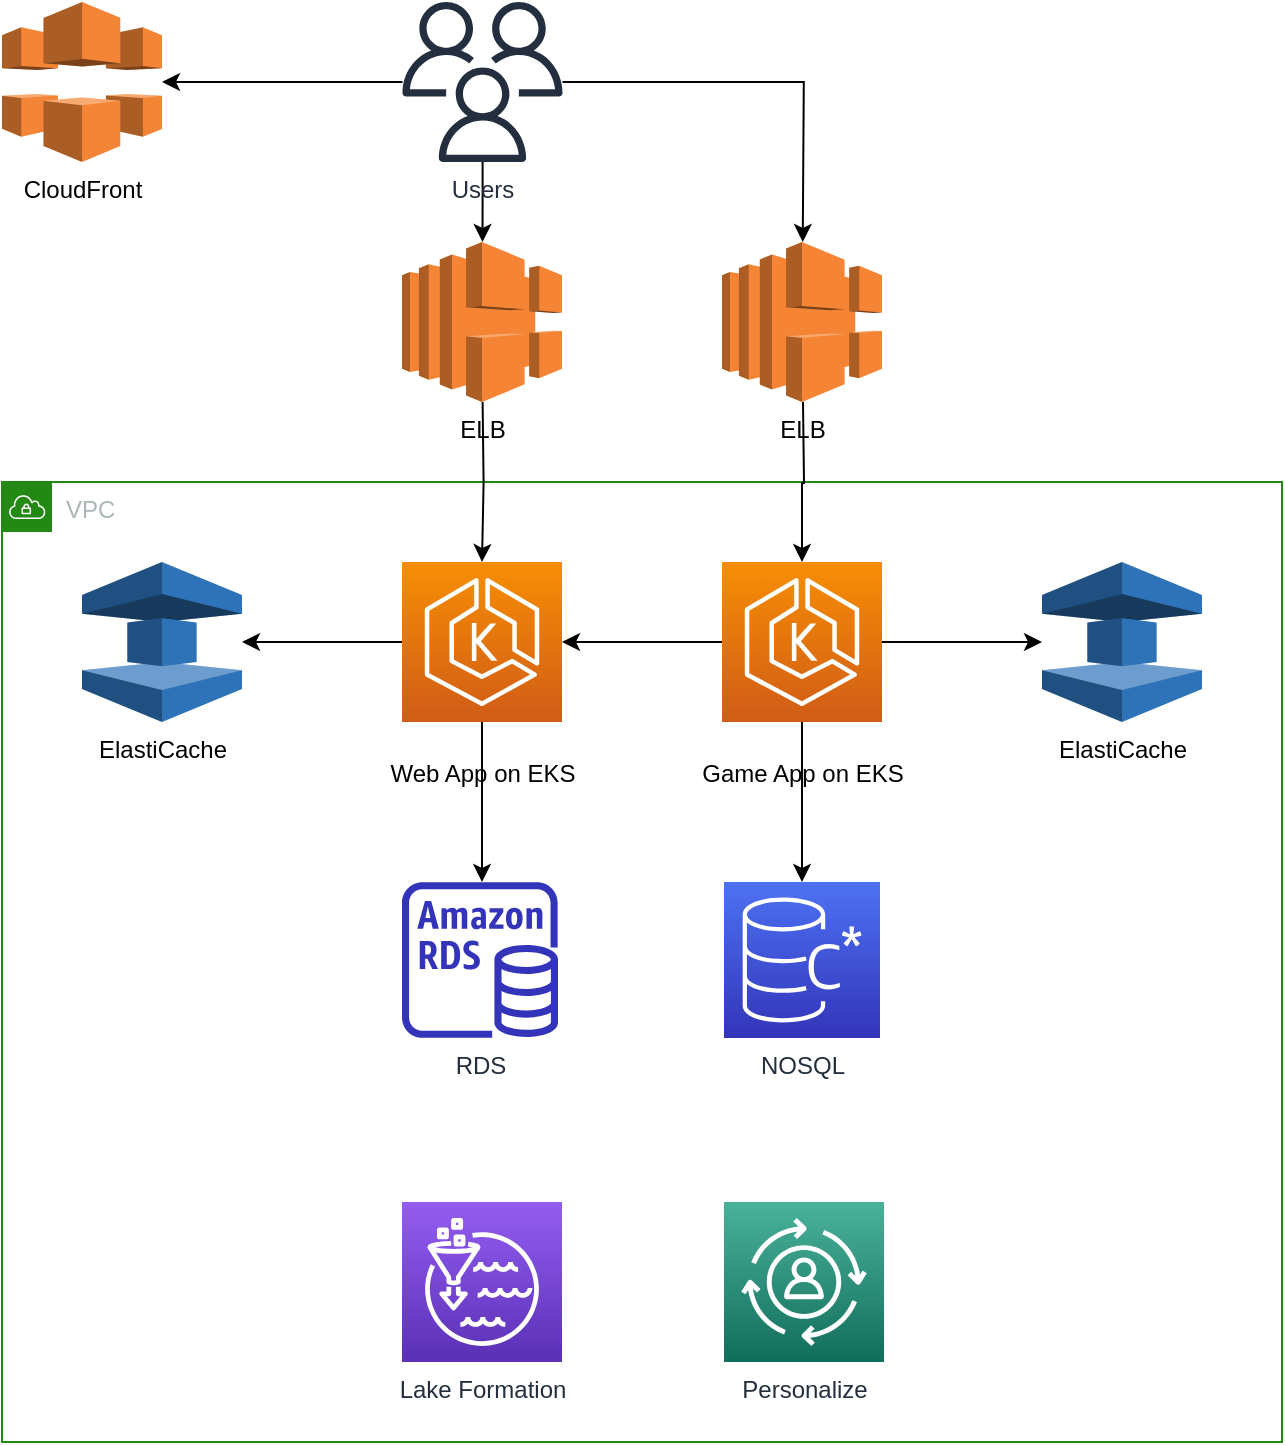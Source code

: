<mxfile version="13.4.2"><diagram id="jxhVT8eA0GFdKLf_WSMm" name="Page-1"><mxGraphModel dx="1422" dy="1778" grid="1" gridSize="10" guides="1" tooltips="1" connect="1" arrows="1" fold="1" page="1" pageScale="1" pageWidth="850" pageHeight="1100" math="0" shadow="0"><root><mxCell id="0"/><mxCell id="1" parent="0"/><mxCell id="5kyzbY3bZNhWRb1QYKzo-25" value="VPC" style="points=[[0,0],[0.25,0],[0.5,0],[0.75,0],[1,0],[1,0.25],[1,0.5],[1,0.75],[1,1],[0.75,1],[0.5,1],[0.25,1],[0,1],[0,0.75],[0,0.5],[0,0.25]];outlineConnect=0;gradientColor=none;html=1;whiteSpace=wrap;fontSize=12;fontStyle=0;shape=mxgraph.aws4.group;grIcon=mxgraph.aws4.group_vpc;strokeColor=#248814;fillColor=none;verticalAlign=top;align=left;spacingLeft=30;fontColor=#AAB7B8;dashed=0;" vertex="1" parent="1"><mxGeometry x="120" y="40" width="640" height="480" as="geometry"/></mxCell><mxCell id="rzSPXegvR-j_kVv5Dy3s-1" value="ElastiCache" style="outlineConnect=0;dashed=0;verticalLabelPosition=bottom;verticalAlign=top;align=center;html=1;shape=mxgraph.aws3.elasticache;fillColor=#2E73B8;gradientColor=none;" parent="1" vertex="1"><mxGeometry x="160" y="80" width="80" height="80" as="geometry"/></mxCell><mxCell id="5kyzbY3bZNhWRb1QYKzo-23" style="edgeStyle=orthogonalEdgeStyle;rounded=0;orthogonalLoop=1;jettySize=auto;html=1;" edge="1" parent="1" target="5kyzbY3bZNhWRb1QYKzo-20"><mxGeometry relative="1" as="geometry"><mxPoint x="360.3" as="sourcePoint"/></mxGeometry></mxCell><mxCell id="5kyzbY3bZNhWRb1QYKzo-14" style="edgeStyle=orthogonalEdgeStyle;rounded=0;orthogonalLoop=1;jettySize=auto;html=1;entryX=0.5;entryY=0;entryDx=0;entryDy=0;entryPerimeter=0;" edge="1" parent="1" source="5kyzbY3bZNhWRb1QYKzo-13"><mxGeometry relative="1" as="geometry"><mxPoint x="360.25" y="-80" as="targetPoint"/></mxGeometry></mxCell><mxCell id="5kyzbY3bZNhWRb1QYKzo-18" style="edgeStyle=orthogonalEdgeStyle;rounded=0;orthogonalLoop=1;jettySize=auto;html=1;entryX=0.5;entryY=0;entryDx=0;entryDy=0;entryPerimeter=0;" edge="1" parent="1" source="5kyzbY3bZNhWRb1QYKzo-13"><mxGeometry relative="1" as="geometry"><mxPoint x="520.375" y="-80" as="targetPoint"/></mxGeometry></mxCell><mxCell id="5kyzbY3bZNhWRb1QYKzo-40" style="edgeStyle=orthogonalEdgeStyle;rounded=0;orthogonalLoop=1;jettySize=auto;html=1;entryX=1;entryY=0.5;entryDx=0;entryDy=0;" edge="1" parent="1" source="5kyzbY3bZNhWRb1QYKzo-13"><mxGeometry relative="1" as="geometry"><mxPoint x="200" y="-160" as="targetPoint"/></mxGeometry></mxCell><mxCell id="5kyzbY3bZNhWRb1QYKzo-13" value="Users" style="outlineConnect=0;fontColor=#232F3E;gradientColor=none;fillColor=#232F3E;strokeColor=none;dashed=0;verticalLabelPosition=bottom;verticalAlign=top;align=center;html=1;fontSize=12;fontStyle=0;aspect=fixed;pointerEvents=1;shape=mxgraph.aws4.users;" vertex="1" parent="1"><mxGeometry x="320.25" y="-200" width="80" height="80" as="geometry"/></mxCell><mxCell id="5kyzbY3bZNhWRb1QYKzo-24" style="edgeStyle=orthogonalEdgeStyle;rounded=0;orthogonalLoop=1;jettySize=auto;html=1;" edge="1" parent="1" target="5kyzbY3bZNhWRb1QYKzo-22"><mxGeometry relative="1" as="geometry"><mxPoint x="520.5" as="sourcePoint"/></mxGeometry></mxCell><mxCell id="5kyzbY3bZNhWRb1QYKzo-21" style="edgeStyle=orthogonalEdgeStyle;rounded=0;orthogonalLoop=1;jettySize=auto;html=1;" edge="1" parent="1" source="5kyzbY3bZNhWRb1QYKzo-20" target="rzSPXegvR-j_kVv5Dy3s-1"><mxGeometry relative="1" as="geometry"/></mxCell><mxCell id="5kyzbY3bZNhWRb1QYKzo-30" style="edgeStyle=orthogonalEdgeStyle;rounded=0;orthogonalLoop=1;jettySize=auto;html=1;" edge="1" parent="1" source="5kyzbY3bZNhWRb1QYKzo-20"><mxGeometry relative="1" as="geometry"><mxPoint x="360" y="240" as="targetPoint"/></mxGeometry></mxCell><mxCell id="5kyzbY3bZNhWRb1QYKzo-20" value="&lt;p&gt;&lt;span style=&quot;color: rgb(0 , 0 , 0)&quot;&gt;Web App on EKS&lt;/span&gt;&lt;/p&gt;" style="outlineConnect=0;fontColor=#232F3E;gradientColor=#F78E04;gradientDirection=north;fillColor=#D05C17;strokeColor=#ffffff;dashed=0;verticalLabelPosition=bottom;verticalAlign=top;align=center;html=1;fontSize=12;fontStyle=0;aspect=fixed;shape=mxgraph.aws4.resourceIcon;resIcon=mxgraph.aws4.eks;" vertex="1" parent="1"><mxGeometry x="320" y="80" width="80" height="80" as="geometry"/></mxCell><mxCell id="5kyzbY3bZNhWRb1QYKzo-26" style="edgeStyle=orthogonalEdgeStyle;rounded=0;orthogonalLoop=1;jettySize=auto;html=1;" edge="1" parent="1" source="5kyzbY3bZNhWRb1QYKzo-22" target="5kyzbY3bZNhWRb1QYKzo-20"><mxGeometry relative="1" as="geometry"/></mxCell><mxCell id="5kyzbY3bZNhWRb1QYKzo-28" style="edgeStyle=orthogonalEdgeStyle;rounded=0;orthogonalLoop=1;jettySize=auto;html=1;" edge="1" parent="1" source="5kyzbY3bZNhWRb1QYKzo-22" target="5kyzbY3bZNhWRb1QYKzo-27"><mxGeometry relative="1" as="geometry"/></mxCell><mxCell id="5kyzbY3bZNhWRb1QYKzo-35" style="edgeStyle=orthogonalEdgeStyle;rounded=0;orthogonalLoop=1;jettySize=auto;html=1;" edge="1" parent="1" source="5kyzbY3bZNhWRb1QYKzo-22"><mxGeometry relative="1" as="geometry"><mxPoint x="520" y="240" as="targetPoint"/></mxGeometry></mxCell><mxCell id="5kyzbY3bZNhWRb1QYKzo-22" value="&lt;p&gt;&lt;span style=&quot;color: rgb(0 , 0 , 0)&quot;&gt;Game App on EKS&lt;/span&gt;&lt;/p&gt;" style="outlineConnect=0;fontColor=#232F3E;gradientColor=#F78E04;gradientDirection=north;fillColor=#D05C17;strokeColor=#ffffff;dashed=0;verticalLabelPosition=bottom;verticalAlign=top;align=center;html=1;fontSize=12;fontStyle=0;aspect=fixed;shape=mxgraph.aws4.resourceIcon;resIcon=mxgraph.aws4.eks;" vertex="1" parent="1"><mxGeometry x="480" y="80" width="80" height="80" as="geometry"/></mxCell><mxCell id="5kyzbY3bZNhWRb1QYKzo-27" value="ElastiCache" style="outlineConnect=0;dashed=0;verticalLabelPosition=bottom;verticalAlign=top;align=center;html=1;shape=mxgraph.aws3.elasticache;fillColor=#2E73B8;gradientColor=none;" vertex="1" parent="1"><mxGeometry x="640" y="80" width="80" height="80" as="geometry"/></mxCell><mxCell id="5kyzbY3bZNhWRb1QYKzo-41" value="CloudFront" style="outlineConnect=0;dashed=0;verticalLabelPosition=bottom;verticalAlign=top;align=center;html=1;shape=mxgraph.aws3.cloudfront;fillColor=#F58536;gradientColor=none;" vertex="1" parent="1"><mxGeometry x="120" y="-200" width="80" height="80" as="geometry"/></mxCell><mxCell id="5kyzbY3bZNhWRb1QYKzo-42" value="ELB" style="outlineConnect=0;dashed=0;verticalLabelPosition=bottom;verticalAlign=top;align=center;html=1;shape=mxgraph.aws3.elastic_load_balancing;fillColor=#F58534;gradientColor=none;" vertex="1" parent="1"><mxGeometry x="320" y="-80" width="80" height="80" as="geometry"/></mxCell><mxCell id="5kyzbY3bZNhWRb1QYKzo-43" value="ELB" style="outlineConnect=0;dashed=0;verticalLabelPosition=bottom;verticalAlign=top;align=center;html=1;shape=mxgraph.aws3.elastic_load_balancing;fillColor=#F58534;gradientColor=none;" vertex="1" parent="1"><mxGeometry x="480" y="-80" width="80" height="80" as="geometry"/></mxCell><mxCell id="5kyzbY3bZNhWRb1QYKzo-47" value="RDS" style="outlineConnect=0;fontColor=#232F3E;gradientColor=none;fillColor=#3334B9;strokeColor=none;dashed=0;verticalLabelPosition=bottom;verticalAlign=top;align=center;html=1;fontSize=12;fontStyle=0;aspect=fixed;pointerEvents=1;shape=mxgraph.aws4.rds_instance;" vertex="1" parent="1"><mxGeometry x="320" y="240" width="78" height="78" as="geometry"/></mxCell><mxCell id="5kyzbY3bZNhWRb1QYKzo-48" value="NOSQL" style="outlineConnect=0;fontColor=#232F3E;gradientColor=#4D72F3;gradientDirection=north;fillColor=#3334B9;strokeColor=#ffffff;dashed=0;verticalLabelPosition=bottom;verticalAlign=top;align=center;html=1;fontSize=12;fontStyle=0;aspect=fixed;shape=mxgraph.aws4.resourceIcon;resIcon=mxgraph.aws4.managed_apache_cassandra_service;" vertex="1" parent="1"><mxGeometry x="481" y="240" width="78" height="78" as="geometry"/></mxCell><mxCell id="5kyzbY3bZNhWRb1QYKzo-56" value="Personalize" style="outlineConnect=0;fontColor=#232F3E;gradientColor=#4AB29A;gradientDirection=north;fillColor=#116D5B;strokeColor=#ffffff;dashed=0;verticalLabelPosition=bottom;verticalAlign=top;align=center;html=1;fontSize=12;fontStyle=0;aspect=fixed;shape=mxgraph.aws4.resourceIcon;resIcon=mxgraph.aws4.personalize;" vertex="1" parent="1"><mxGeometry x="481" y="400" width="80" height="80" as="geometry"/></mxCell><mxCell id="5kyzbY3bZNhWRb1QYKzo-57" value="Lake Formation" style="outlineConnect=0;fontColor=#232F3E;gradientColor=#945DF2;gradientDirection=north;fillColor=#5A30B5;strokeColor=#ffffff;dashed=0;verticalLabelPosition=bottom;verticalAlign=top;align=center;html=1;fontSize=12;fontStyle=0;aspect=fixed;shape=mxgraph.aws4.resourceIcon;resIcon=mxgraph.aws4.lake_formation;" vertex="1" parent="1"><mxGeometry x="320" y="400" width="80" height="80" as="geometry"/></mxCell></root></mxGraphModel></diagram></mxfile>